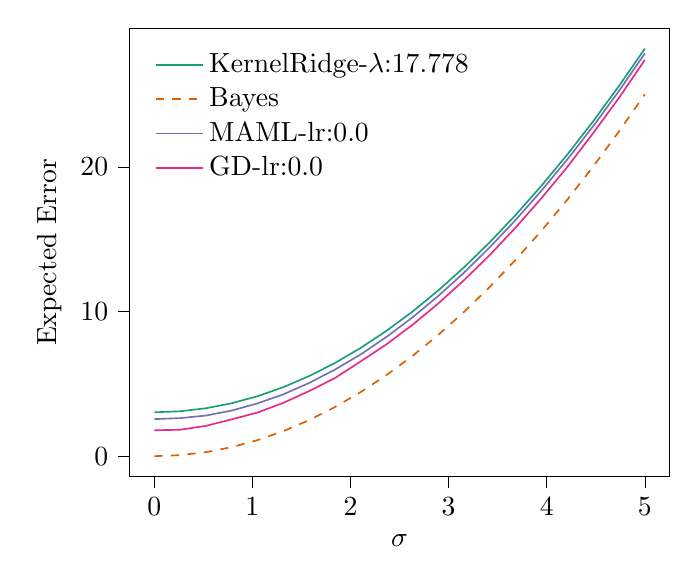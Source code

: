 % This file was created with tikzplotlib v0.10.1.
\begin{tikzpicture}

\definecolor{chocolate217952}{RGB}{217,95,2}
\definecolor{darkcyan27158119}{RGB}{27,158,119}
\definecolor{darkgray176}{RGB}{176,176,176}
\definecolor{deeppink23141138}{RGB}{231,41,138}
\definecolor{lightslategray117112179}{RGB}{117,112,179}

\begin{axis}[
legend cell align={left},
legend style={
  fill opacity=0.8,
  draw opacity=1,
  text opacity=1,
  at={(0.03,0.97)},
  anchor=north west,
  draw=none
},
tick align=outside,
tick pos=left,
x grid style={darkgray176},
xlabel={\(\displaystyle \sigma\)},
xmin=-0.25, xmax=5.25,
xtick style={color=black},
y grid style={darkgray176},
ylabel={Expected Error},
ymin=-1.409, ymax=29.586,
ytick style={color=black}
]
\addplot [semithick, darkcyan27158119]
table {%
0 3.033
0.263 3.102
0.526 3.311
0.789 3.658
1.053 4.146
1.316 4.772
1.579 5.538
1.842 6.444
2.105 7.489
2.368 8.673
2.632 9.996
2.895 11.459
3.158 13.061
3.421 14.802
3.684 16.683
3.947 18.703
4.211 20.863
4.474 23.161
4.737 25.6
5 28.177
};
\addlegendentry{KernelRidge-$\lambda$:17.778}
\addplot [semithick, chocolate217952, dashed]
table {%
0 0
0.263 0.069
0.526 0.277
0.789 0.624
1.053 1.109
1.316 1.733
1.579 2.495
1.842 3.396
2.105 4.436
2.368 5.614
2.632 6.931
2.895 8.387
3.158 9.981
3.421 11.714
3.684 13.585
3.947 15.595
4.211 17.744
4.474 20.031
4.737 22.457
5 25.021
};
\addlegendentry{Bayes}
\addplot [semithick, lightslategray117112179]
table {%
0 2.561
0.263 2.629
0.526 2.807
0.789 3.153
1.053 3.651
1.316 4.277
1.579 5.064
1.842 5.987
2.105 7.039
2.368 8.254
2.632 9.598
2.895 11.077
3.158 12.697
3.421 14.451
3.684 16.339
3.947 18.362
4.211 20.525
4.474 22.817
4.737 25.259
5 27.844
};
\addlegendentry{MAML-lr:0.0}
\addplot [semithick, deeppink23141138]
table {%
0 1.791
0.263 1.824
0.526 2.094
0.789 2.545
1.053 3.015
1.316 3.688
1.579 4.502
1.842 5.404
2.105 6.555
2.368 7.738
2.632 9.082
2.895 10.559
3.158 12.175
3.421 13.915
3.684 15.814
3.947 17.844
4.211 20.002
4.474 22.344
4.737 24.777
5 27.397
};
\addlegendentry{GD-lr:0.0}
\end{axis}

\end{tikzpicture}
